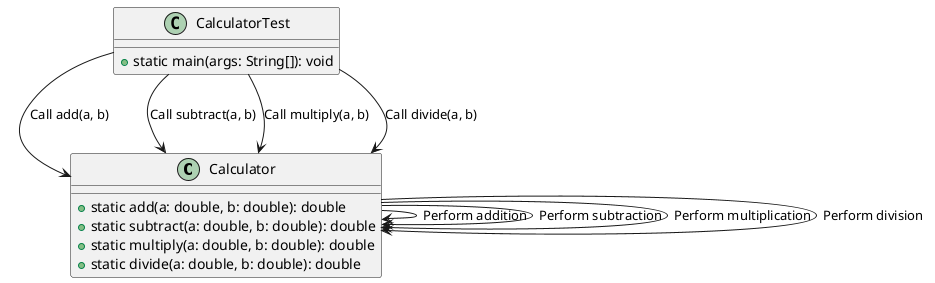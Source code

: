 @startuml
class Calculator {
  + static add(a: double, b: double): double
  + static subtract(a: double, b: double): double
  + static multiply(a: double, b: double): double
  + static divide(a: double, b: double): double
}

class CalculatorTest {
  + static main(args: String[]): void
}

CalculatorTest --> Calculator: Call add(a, b)
CalculatorTest --> Calculator: Call subtract(a, b)
CalculatorTest --> Calculator: Call multiply(a, b)
CalculatorTest --> Calculator: Call divide(a, b)

Calculator --> Calculator: Perform addition
Calculator --> Calculator: Perform subtraction
Calculator --> Calculator: Perform multiplication
Calculator --> Calculator: Perform division
@enduml
